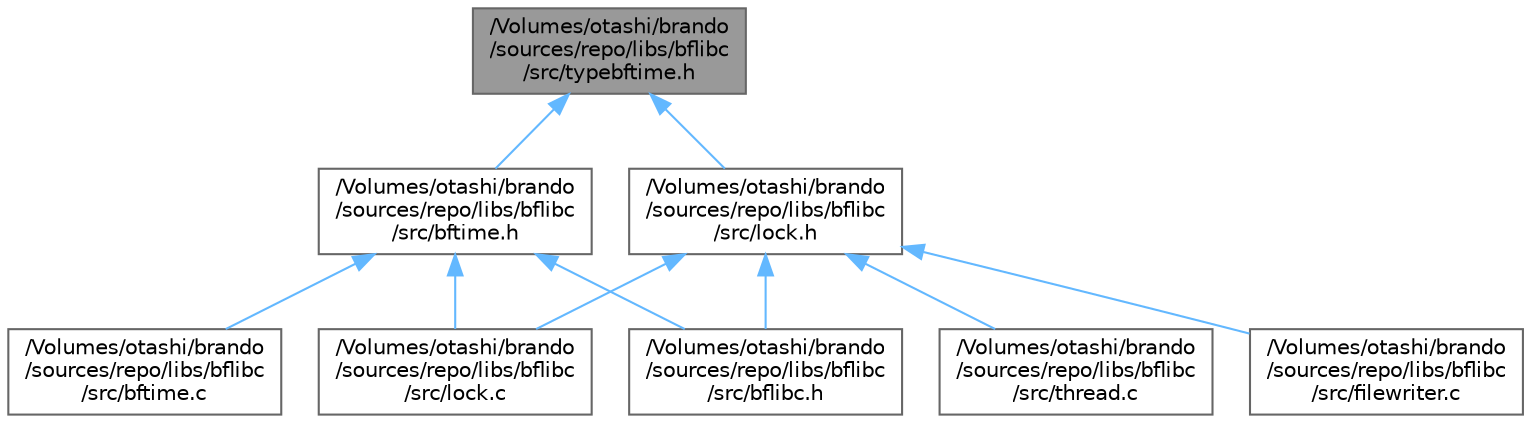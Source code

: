 digraph "/Volumes/otashi/brando/sources/repo/libs/bflibc/src/typebftime.h"
{
 // LATEX_PDF_SIZE
  bgcolor="transparent";
  edge [fontname=Helvetica,fontsize=10,labelfontname=Helvetica,labelfontsize=10];
  node [fontname=Helvetica,fontsize=10,shape=box,height=0.2,width=0.4];
  Node1 [id="Node000001",label="/Volumes/otashi/brando\l/sources/repo/libs/bflibc\l/src/typebftime.h",height=0.2,width=0.4,color="gray40", fillcolor="grey60", style="filled", fontcolor="black",tooltip=" "];
  Node1 -> Node2 [id="edge1_Node000001_Node000002",dir="back",color="steelblue1",style="solid",tooltip=" "];
  Node2 [id="Node000002",label="/Volumes/otashi/brando\l/sources/repo/libs/bflibc\l/src/bftime.h",height=0.2,width=0.4,color="grey40", fillcolor="white", style="filled",URL="$d3/d52/bftime_8h.html",tooltip=" "];
  Node2 -> Node3 [id="edge2_Node000002_Node000003",dir="back",color="steelblue1",style="solid",tooltip=" "];
  Node3 [id="Node000003",label="/Volumes/otashi/brando\l/sources/repo/libs/bflibc\l/src/bflibc.h",height=0.2,width=0.4,color="grey40", fillcolor="white", style="filled",URL="$d7/d3e/bflibc_8h.html",tooltip=" "];
  Node2 -> Node4 [id="edge3_Node000002_Node000004",dir="back",color="steelblue1",style="solid",tooltip=" "];
  Node4 [id="Node000004",label="/Volumes/otashi/brando\l/sources/repo/libs/bflibc\l/src/bftime.c",height=0.2,width=0.4,color="grey40", fillcolor="white", style="filled",URL="$d3/dfe/bftime_8c.html",tooltip=" "];
  Node2 -> Node5 [id="edge4_Node000002_Node000005",dir="back",color="steelblue1",style="solid",tooltip=" "];
  Node5 [id="Node000005",label="/Volumes/otashi/brando\l/sources/repo/libs/bflibc\l/src/lock.c",height=0.2,width=0.4,color="grey40", fillcolor="white", style="filled",URL="$da/dae/lock_8c.html",tooltip=" "];
  Node1 -> Node6 [id="edge5_Node000001_Node000006",dir="back",color="steelblue1",style="solid",tooltip=" "];
  Node6 [id="Node000006",label="/Volumes/otashi/brando\l/sources/repo/libs/bflibc\l/src/lock.h",height=0.2,width=0.4,color="grey40", fillcolor="white", style="filled",URL="$dd/d42/lock_8h.html",tooltip=" "];
  Node6 -> Node3 [id="edge6_Node000006_Node000003",dir="back",color="steelblue1",style="solid",tooltip=" "];
  Node6 -> Node7 [id="edge7_Node000006_Node000007",dir="back",color="steelblue1",style="solid",tooltip=" "];
  Node7 [id="Node000007",label="/Volumes/otashi/brando\l/sources/repo/libs/bflibc\l/src/filewriter.c",height=0.2,width=0.4,color="grey40", fillcolor="white", style="filled",URL="$de/db5/filewriter_8c.html",tooltip=" "];
  Node6 -> Node5 [id="edge8_Node000006_Node000005",dir="back",color="steelblue1",style="solid",tooltip=" "];
  Node6 -> Node8 [id="edge9_Node000006_Node000008",dir="back",color="steelblue1",style="solid",tooltip=" "];
  Node8 [id="Node000008",label="/Volumes/otashi/brando\l/sources/repo/libs/bflibc\l/src/thread.c",height=0.2,width=0.4,color="grey40", fillcolor="white", style="filled",URL="$d3/de7/thread_8c.html",tooltip=" "];
}
